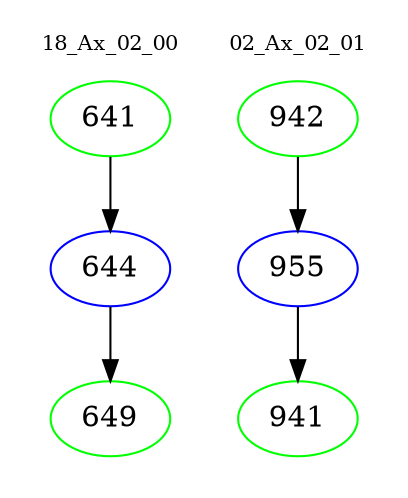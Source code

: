 digraph{
subgraph cluster_0 {
color = white
label = "18_Ax_02_00";
fontsize=10;
T0_641 [label="641", color="green"]
T0_641 -> T0_644 [color="black"]
T0_644 [label="644", color="blue"]
T0_644 -> T0_649 [color="black"]
T0_649 [label="649", color="green"]
}
subgraph cluster_1 {
color = white
label = "02_Ax_02_01";
fontsize=10;
T1_942 [label="942", color="green"]
T1_942 -> T1_955 [color="black"]
T1_955 [label="955", color="blue"]
T1_955 -> T1_941 [color="black"]
T1_941 [label="941", color="green"]
}
}
